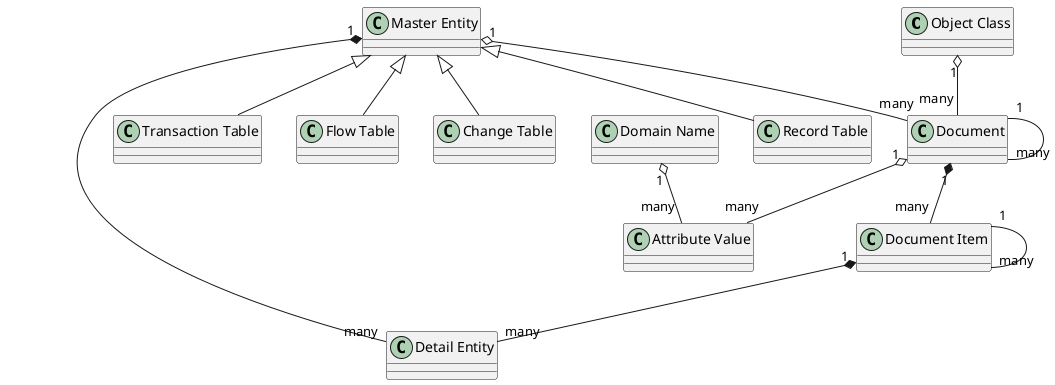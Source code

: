 @startuml
"Object Class" "1" o-- "many" "Document"
"Master Entity" "1" o-- "many" "Document"
"Document" "1" *-- "many" "Document Item"
"Master Entity" "1" *-- "many" "Detail Entity"
"Document Item" "1" *-- "many" "Detail Entity"
"Document" "1" - "many" "Document"
"Document Item" "1" - "many" "Document Item"
"Master Entity" <|-- "Record Table"
"Master Entity" <|-- "Transaction Table"
"Master Entity" <|-- "Flow Table"
"Master Entity" <|-- "Change Table"
"Document" "1" o-- "many" "Attribute Value"
"Domain Name" "1" o-- "many" "Attribute Value"
